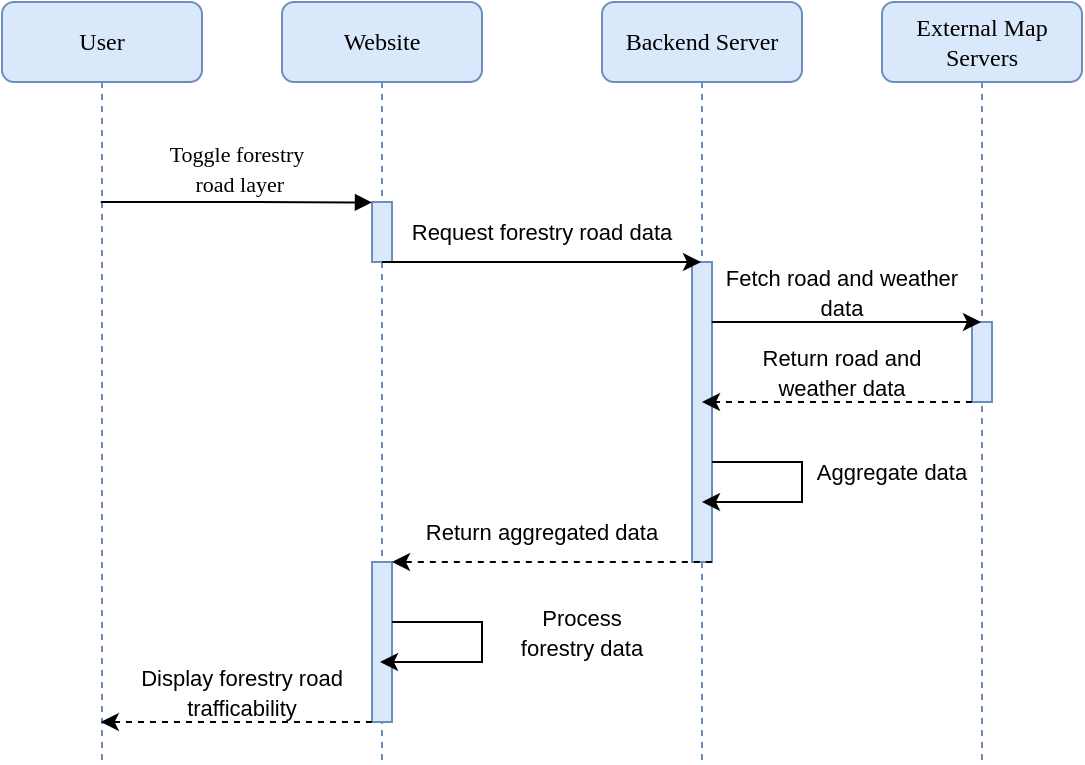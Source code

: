 <mxfile version="26.1.1">
  <diagram name="Page-1" id="13e1069c-82ec-6db2-03f1-153e76fe0fe0">
    <mxGraphModel dx="882" dy="568" grid="1" gridSize="10" guides="1" tooltips="1" connect="1" arrows="1" fold="1" page="1" pageScale="1" pageWidth="1100" pageHeight="850" background="none" math="0" shadow="0">
      <root>
        <mxCell id="0" />
        <mxCell id="1" parent="0" />
        <mxCell id="7baba1c4bc27f4b0-4" value="External Map Servers" style="shape=umlLifeline;perimeter=lifelinePerimeter;whiteSpace=wrap;html=1;container=1;collapsible=0;recursiveResize=0;outlineConnect=0;rounded=1;shadow=0;comic=0;labelBackgroundColor=none;strokeWidth=1;fontFamily=Verdana;fontSize=12;align=center;fillColor=#dae8fc;strokeColor=#6c8ebf;" parent="1" vertex="1">
          <mxGeometry x="540" y="80" width="100" height="380" as="geometry" />
        </mxCell>
        <mxCell id="f6eeiFevcDU4rNr8g4Kw-20" value="&lt;span style=&quot;font-size: 11px;&quot;&gt;Fetch road and weather data&lt;/span&gt;" style="text;html=1;align=center;verticalAlign=middle;whiteSpace=wrap;rounded=0;" vertex="1" parent="7baba1c4bc27f4b0-4">
          <mxGeometry x="-80" y="130" width="120" height="30" as="geometry" />
        </mxCell>
        <UserObject label="" id="7baba1c4bc27f4b0-16">
          <mxCell style="html=1;points=[];perimeter=orthogonalPerimeter;rounded=0;shadow=0;comic=0;labelBackgroundColor=none;strokeWidth=1;fontFamily=Verdana;fontSize=12;align=center;fillColor=#dae8fc;strokeColor=#6c8ebf;" parent="1" vertex="1">
            <mxGeometry x="585" y="240" width="10" height="40" as="geometry" />
          </mxCell>
        </UserObject>
        <mxCell id="7baba1c4bc27f4b0-2" value="Website" style="shape=umlLifeline;perimeter=lifelinePerimeter;whiteSpace=wrap;html=1;container=1;collapsible=0;recursiveResize=0;outlineConnect=0;rounded=1;shadow=0;comic=0;labelBackgroundColor=none;strokeWidth=1;fontFamily=Verdana;fontSize=12;align=center;fillColor=#dae8fc;strokeColor=#6c8ebf;" parent="1" vertex="1">
          <mxGeometry x="240" y="80" width="100" height="380" as="geometry" />
        </mxCell>
        <mxCell id="7baba1c4bc27f4b0-10" value="" style="html=1;points=[[0.5,0,0,0,0],[0.5,1,0,0,0]];perimeter=orthogonalPerimeter;rounded=0;shadow=0;comic=0;labelBackgroundColor=none;strokeWidth=1;fontFamily=Verdana;fontSize=12;align=center;fillColor=#dae8fc;strokeColor=#6c8ebf;" parent="7baba1c4bc27f4b0-2" vertex="1">
          <mxGeometry x="45" y="100" width="10" height="30" as="geometry" />
        </mxCell>
        <mxCell id="f6eeiFevcDU4rNr8g4Kw-13" value="" style="html=1;points=[[0.5,0,0,0,0],[0.5,1,0,0,0]];perimeter=orthogonalPerimeter;rounded=0;shadow=0;comic=0;labelBackgroundColor=none;strokeWidth=1;fontFamily=Verdana;fontSize=12;align=center;fillColor=#dae8fc;strokeColor=#6c8ebf;" vertex="1" parent="7baba1c4bc27f4b0-2">
          <mxGeometry x="45" y="280" width="10" height="80" as="geometry" />
        </mxCell>
        <mxCell id="f6eeiFevcDU4rNr8g4Kw-27" value="" style="endArrow=classic;html=1;rounded=0;" edge="1" parent="7baba1c4bc27f4b0-2">
          <mxGeometry width="50" height="50" relative="1" as="geometry">
            <mxPoint x="55.001" y="310" as="sourcePoint" />
            <mxPoint x="49" y="330" as="targetPoint" />
            <Array as="points">
              <mxPoint x="100" y="310" />
              <mxPoint x="100" y="330" />
            </Array>
          </mxGeometry>
        </mxCell>
        <mxCell id="7baba1c4bc27f4b0-3" value="Backend Server" style="shape=umlLifeline;perimeter=lifelinePerimeter;whiteSpace=wrap;html=1;container=1;collapsible=0;recursiveResize=0;outlineConnect=0;rounded=1;shadow=0;comic=0;labelBackgroundColor=none;strokeWidth=1;fontFamily=Verdana;fontSize=12;align=center;fillColor=#dae8fc;strokeColor=#6c8ebf;" parent="1" vertex="1">
          <mxGeometry x="400" y="80" width="100" height="380" as="geometry" />
        </mxCell>
        <mxCell id="f6eeiFevcDU4rNr8g4Kw-4" value="" style="html=1;points=[[0.5,0,0,0,0],[0.5,1,0,0,0]];perimeter=orthogonalPerimeter;rounded=0;shadow=0;comic=0;labelBackgroundColor=none;strokeWidth=1;fontFamily=Verdana;fontSize=12;align=center;fillColor=#dae8fc;strokeColor=#6c8ebf;" vertex="1" parent="7baba1c4bc27f4b0-3">
          <mxGeometry x="45" y="130" width="10" height="150" as="geometry" />
        </mxCell>
        <mxCell id="f6eeiFevcDU4rNr8g4Kw-6" value="" style="endArrow=classic;html=1;rounded=0;endFill=1;" edge="1" parent="7baba1c4bc27f4b0-3" target="7baba1c4bc27f4b0-4">
          <mxGeometry width="50" height="50" relative="1" as="geometry">
            <mxPoint x="54.889" y="160" as="sourcePoint" />
            <mxPoint x="180" y="170" as="targetPoint" />
          </mxGeometry>
        </mxCell>
        <mxCell id="f6eeiFevcDU4rNr8g4Kw-11" value="" style="endArrow=classic;html=1;rounded=0;" edge="1" parent="7baba1c4bc27f4b0-3" target="7baba1c4bc27f4b0-3">
          <mxGeometry width="50" height="50" relative="1" as="geometry">
            <mxPoint x="55.001" y="230" as="sourcePoint" />
            <mxPoint x="49.389" y="270" as="targetPoint" />
            <Array as="points">
              <mxPoint x="100" y="230" />
              <mxPoint x="100" y="250" />
            </Array>
          </mxGeometry>
        </mxCell>
        <mxCell id="7baba1c4bc27f4b0-8" value="User" style="shape=umlLifeline;perimeter=lifelinePerimeter;whiteSpace=wrap;html=1;container=1;collapsible=0;recursiveResize=0;outlineConnect=0;rounded=1;shadow=0;comic=0;labelBackgroundColor=none;strokeWidth=1;fontFamily=Verdana;fontSize=12;align=center;fillColor=#dae8fc;strokeColor=#6c8ebf;" parent="1" vertex="1">
          <mxGeometry x="100" y="80" width="100" height="380" as="geometry" />
        </mxCell>
        <mxCell id="7baba1c4bc27f4b0-11" value="&lt;font style=&quot;font-size: 11px;&quot;&gt;Toggle forestry&lt;/font&gt;&lt;div&gt;&lt;font style=&quot;font-size: 11px;&quot;&gt;&amp;nbsp;road layer&lt;/font&gt;&lt;/div&gt;" style="html=1;verticalAlign=bottom;endArrow=block;entryX=0;entryY=0;labelBackgroundColor=none;fontFamily=Verdana;fontSize=12;edgeStyle=elbowEdgeStyle;elbow=horizontal;" parent="7baba1c4bc27f4b0-8" edge="1">
          <mxGeometry relative="1" as="geometry">
            <mxPoint x="49.389" y="99.998" as="sourcePoint" />
            <mxPoint x="185" y="100.22" as="targetPoint" />
          </mxGeometry>
        </mxCell>
        <mxCell id="f6eeiFevcDU4rNr8g4Kw-3" value="" style="endArrow=classic;html=1;rounded=0;exitX=0.5;exitY=1;exitDx=0;exitDy=0;exitPerimeter=0;" edge="1" parent="1" source="7baba1c4bc27f4b0-10" target="7baba1c4bc27f4b0-3">
          <mxGeometry width="50" height="50" relative="1" as="geometry">
            <mxPoint x="430" y="330" as="sourcePoint" />
            <mxPoint x="360" y="230" as="targetPoint" />
          </mxGeometry>
        </mxCell>
        <mxCell id="f6eeiFevcDU4rNr8g4Kw-7" value="" style="endArrow=classic;html=1;rounded=0;dashed=1;" edge="1" parent="1" target="7baba1c4bc27f4b0-3">
          <mxGeometry width="50" height="50" relative="1" as="geometry">
            <mxPoint x="585" y="280" as="sourcePoint" />
            <mxPoint x="455.091" y="280.0" as="targetPoint" />
          </mxGeometry>
        </mxCell>
        <mxCell id="f6eeiFevcDU4rNr8g4Kw-19" value="&lt;font style=&quot;font-size: 11px;&quot;&gt;Request forestry road data&lt;/font&gt;" style="text;html=1;align=center;verticalAlign=middle;whiteSpace=wrap;rounded=0;" vertex="1" parent="1">
          <mxGeometry x="300" y="180" width="140" height="30" as="geometry" />
        </mxCell>
        <mxCell id="f6eeiFevcDU4rNr8g4Kw-24" value="&lt;span style=&quot;font-size: 11px;&quot;&gt;Return road and weather data&lt;/span&gt;" style="text;html=1;align=center;verticalAlign=middle;whiteSpace=wrap;rounded=0;" vertex="1" parent="1">
          <mxGeometry x="460" y="250" width="120" height="30" as="geometry" />
        </mxCell>
        <mxCell id="f6eeiFevcDU4rNr8g4Kw-26" value="&lt;span style=&quot;font-size: 11px;&quot;&gt;Aggregate data&lt;/span&gt;" style="text;html=1;align=center;verticalAlign=middle;whiteSpace=wrap;rounded=0;" vertex="1" parent="1">
          <mxGeometry x="505" y="300" width="80" height="30" as="geometry" />
        </mxCell>
        <mxCell id="f6eeiFevcDU4rNr8g4Kw-12" value="" style="endArrow=classic;html=1;rounded=0;dashed=1;" edge="1" parent="1">
          <mxGeometry width="50" height="50" relative="1" as="geometry">
            <mxPoint x="454.91" y="360.0" as="sourcePoint" />
            <mxPoint x="295.001" y="360.0" as="targetPoint" />
          </mxGeometry>
        </mxCell>
        <mxCell id="f6eeiFevcDU4rNr8g4Kw-15" value="" style="endArrow=classic;html=1;rounded=0;dashed=1;" edge="1" parent="1">
          <mxGeometry width="50" height="50" relative="1" as="geometry">
            <mxPoint x="285.0" y="440" as="sourcePoint" />
            <mxPoint x="149.389" y="440" as="targetPoint" />
          </mxGeometry>
        </mxCell>
        <mxCell id="f6eeiFevcDU4rNr8g4Kw-30" value="&lt;span style=&quot;font-size: 11px;&quot;&gt;Return aggregated data&lt;/span&gt;" style="text;html=1;align=center;verticalAlign=middle;whiteSpace=wrap;rounded=0;" vertex="1" parent="1">
          <mxGeometry x="310" y="330" width="120" height="30" as="geometry" />
        </mxCell>
        <mxCell id="f6eeiFevcDU4rNr8g4Kw-32" value="&lt;span style=&quot;font-size: 11px;&quot;&gt;Process forestry data&lt;/span&gt;" style="text;html=1;align=center;verticalAlign=middle;whiteSpace=wrap;rounded=0;" vertex="1" parent="1">
          <mxGeometry x="350" y="380" width="80" height="30" as="geometry" />
        </mxCell>
        <mxCell id="f6eeiFevcDU4rNr8g4Kw-35" value="&lt;span style=&quot;font-size: 11px;&quot;&gt;Display forestry road trafficability&lt;/span&gt;" style="text;html=1;align=center;verticalAlign=middle;whiteSpace=wrap;rounded=0;" vertex="1" parent="1">
          <mxGeometry x="160" y="410" width="120" height="30" as="geometry" />
        </mxCell>
      </root>
    </mxGraphModel>
  </diagram>
</mxfile>

